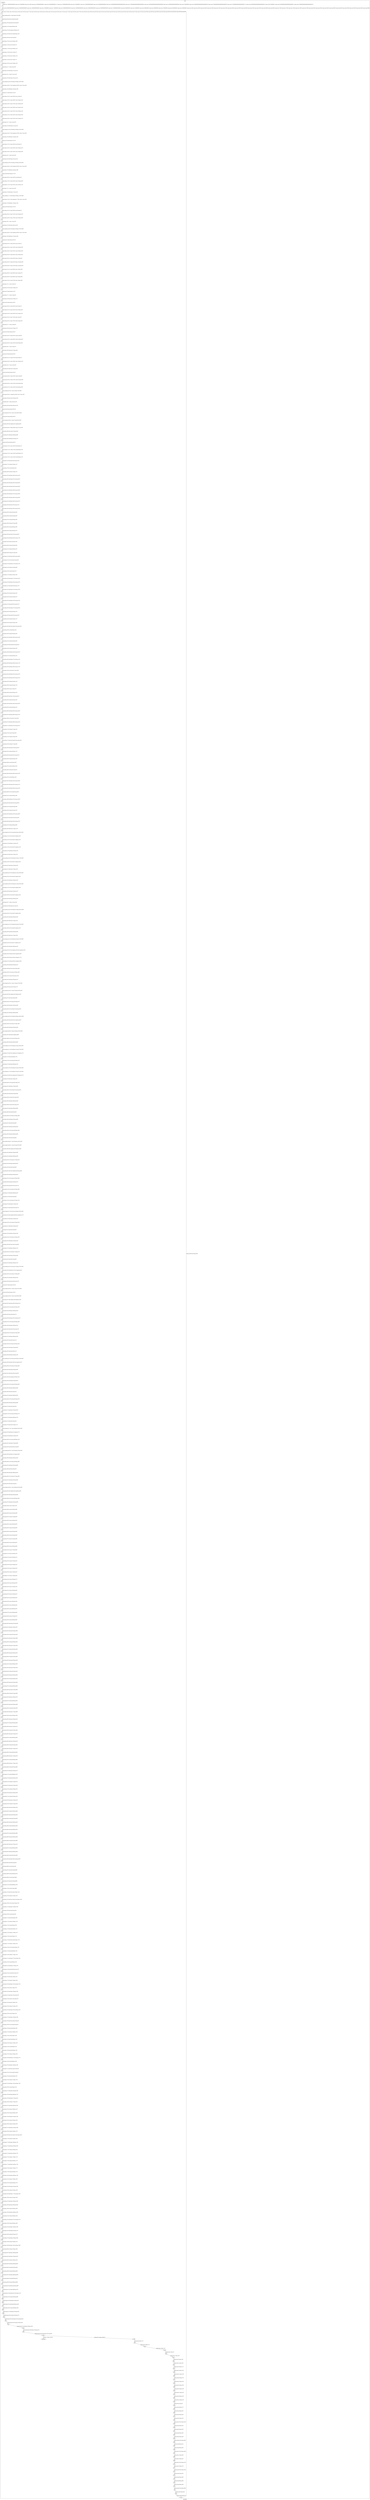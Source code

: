 digraph G {
label="Btor2XCFA";
subgraph cluster_0 {
label="main";
main_init[];
l1[];
l3[];
l4[];
l5[];
l6[];
l7[];
l8[];
l9[];
l10[];
l11[];
l12[];
l13[];
l14[];
l15[];
l16[];
l17[];
l18[];
l19[];
l20[];
l21[];
l22[];
l23[];
l24[];
l25[];
l26[];
l27[];
l28[];
l29[];
l30[];
l31[];
l32[];
l33[];
l34[];
l35[];
l36[];
l37[];
l38[];
l39[];
l40[];
l41[];
l42[];
l43[];
l44[];
l45[];
l46[];
l47[];
l48[];
l49[];
l50[];
l51[];
l52[];
l53[];
l54[];
l55[];
l56[];
l57[];
l58[];
l59[];
l60[];
l61[];
l62[];
l63[];
l64[];
l65[];
l66[];
l67[];
l68[];
l69[];
l70[];
l71[];
l72[];
l73[];
l74[];
l75[];
l76[];
l77[];
l78[];
l79[];
l80[];
l81[];
l82[];
l83[];
l84[];
l85[];
l86[];
l87[];
l88[];
l89[];
l90[];
l91[];
l92[];
l93[];
l94[];
l95[];
l96[];
l97[];
l98[];
l99[];
l100[];
l101[];
l102[];
l103[];
l104[];
l105[];
l106[];
l107[];
l108[];
l109[];
l110[];
l111[];
l112[];
l113[];
l114[];
l115[];
l116[];
l117[];
l118[];
l119[];
l120[];
l121[];
l122[];
l123[];
l124[];
l125[];
l126[];
l127[];
l128[];
l129[];
l130[];
l131[];
l132[];
l133[];
l134[];
l135[];
l136[];
l137[];
l138[];
l139[];
l140[];
l141[];
l142[];
l143[];
l144[];
l145[];
l146[];
l147[];
l148[];
l149[];
l150[];
l151[];
l152[];
l153[];
l154[];
l155[];
l156[];
l157[];
l158[];
l159[];
l160[];
l161[];
l162[];
l163[];
l164[];
l165[];
l166[];
l167[];
l168[];
l169[];
l170[];
l171[];
l172[];
l173[];
l174[];
l175[];
l176[];
l177[];
l178[];
l179[];
l180[];
l181[];
l182[];
l183[];
l184[];
l185[];
l186[];
l187[];
l188[];
l189[];
l190[];
l191[];
l192[];
l193[];
l194[];
l195[];
l196[];
l197[];
l198[];
l199[];
l200[];
l201[];
l202[];
l203[];
l204[];
l205[];
l206[];
l207[];
l208[];
l209[];
l210[];
l211[];
l212[];
l213[];
l214[];
l215[];
l216[];
l217[];
l218[];
l219[];
l220[];
l221[];
l222[];
l223[];
l224[];
l225[];
l226[];
l227[];
l228[];
l229[];
l230[];
l231[];
l232[];
l233[];
l234[];
l235[];
l236[];
l237[];
l238[];
l239[];
l240[];
l241[];
l242[];
l243[];
l244[];
l245[];
l246[];
l247[];
l248[];
l249[];
l250[];
l251[];
l252[];
l253[];
l254[];
l255[];
l256[];
l257[];
l258[];
l259[];
l260[];
l261[];
l262[];
l263[];
l264[];
l265[];
l266[];
l267[];
l268[];
l269[];
l270[];
l271[];
l272[];
l273[];
l274[];
l275[];
l276[];
l277[];
l278[];
l279[];
l280[];
l281[];
l282[];
l283[];
l284[];
l285[];
l286[];
l287[];
l288[];
l289[];
l290[];
l291[];
l292[];
l293[];
l294[];
l295[];
l296[];
l297[];
l298[];
l299[];
l300[];
l301[];
l302[];
l303[];
l304[];
l305[];
l306[];
l307[];
l308[];
l309[];
l310[];
l311[];
l312[];
l313[];
l314[];
l315[];
l316[];
l317[];
l318[];
l319[];
l320[];
l321[];
l322[];
l323[];
l324[];
l325[];
l326[];
l327[];
l328[];
l329[];
l330[];
l331[];
l332[];
l333[];
l334[];
l335[];
l336[];
l337[];
l338[];
l339[];
l340[];
l341[];
l342[];
l343[];
l344[];
l345[];
l346[];
l347[];
l348[];
l349[];
l350[];
l351[];
l352[];
l353[];
l354[];
l355[];
l356[];
l357[];
l358[];
l359[];
l360[];
l361[];
l362[];
l363[];
l364[];
l365[];
l366[];
l367[];
l368[];
l369[];
l370[];
l371[];
l372[];
l373[];
l374[];
l375[];
l376[];
l377[];
l378[];
l379[];
l380[];
l381[];
l382[];
l383[];
l384[];
l385[];
l386[];
l387[];
l388[];
l389[];
l390[];
l391[];
l392[];
l393[];
l394[];
l395[];
l396[];
l397[];
l398[];
l399[];
l400[];
l401[];
l402[];
l403[];
l404[];
l405[];
l406[];
l407[];
l408[];
l409[];
l410[];
l411[];
l412[];
l413[];
l414[];
l415[];
l416[];
l417[];
l418[];
l419[];
l420[];
l421[];
l422[];
l423[];
l424[];
l425[];
l426[];
l427[];
l428[];
l429[];
l430[];
l431[];
l432[];
l433[];
l434[];
l435[];
l436[];
l437[];
l438[];
l439[];
l440[];
l441[];
l442[];
l443[];
l444[];
l445[];
l446[];
l447[];
l448[];
l449[];
l450[];
l451[];
l452[];
l453[];
l454[];
l455[];
l456[];
l457[];
l458[];
l459[];
l460[];
l461[];
l462[];
l463[];
l464[];
l465[];
l466[];
l467[];
l468[];
l469[];
l470[];
l471[];
l472[];
l473[];
l474[];
l475[];
l476[];
l477[];
l478[];
l479[];
l480[];
l481[];
l482[];
l483[];
l484[];
l485[];
l486[];
l487[];
l488[];
l489[];
l490[];
l491[];
l492[];
l493[];
l494[];
l495[];
l496[];
l497[];
l498[];
l499[];
l500[];
l501[];
l502[];
l503[];
l504[];
l505[];
l506[];
l507[];
l508[];
l509[];
l510[];
l511[];
l512[];
l513[];
l514[];
l515[];
l516[];
l517[];
l518[];
l519[];
l520[];
l521[];
l522[];
l523[];
l524[];
l525[];
l526[];
l527[];
l528[];
l529[];
l530[];
l531[];
l532[];
l533[];
l534[];
l535[];
l536[];
l537[];
l538[];
l539[];
l540[];
l541[];
l542[];
l543[];
l544[];
l545[];
l546[];
l547[];
l548[];
l549[];
l550[];
l551[];
l552[];
l553[];
l554[];
l555[];
l556[];
l557[];
l558[];
l559[];
l560[];
l561[];
l562[];
l563[];
l564[];
l565[];
l566[];
l567[];
l568[];
l569[];
l570[];
l571[];
l572[];
l573[];
l574[];
l575[];
l576[];
l577[];
l578[];
l579[];
l580[];
l581[];
l582[];
l583[];
l584[];
l585[];
l586[];
l587[];
l588[];
l589[];
l590[];
l591[];
l592[];
l593[];
l594[];
l595[];
l596[];
l597[];
l598[];
l599[];
l600[];
l601[];
l602[];
l603[];
l604[];
l605[];
l606[];
l607[];
l608[];
l609[];
l610[];
l611[];
l612[];
l613[];
l614[];
l615[];
l616[];
l617[];
l618[];
l619[];
l620[];
l621[];
l622[];
l623[];
l624[];
l625[];
l626[];
l627[];
l628[];
l629[];
l630[];
l631[];
l632[];
l633[];
l634[];
l635[];
main_error[];
l636[];
l637[];
l638[];
l639[];
l640[];
l641[];
l642[];
l643[];
l644[];
l645[];
l646[];
l647[];
l648[];
l649[];
l650[];
l651[];
l652[];
l653[];
l654[];
l655[];
l656[];
l657[];
l658[];
l659[];
l660[];
l661[];
l662[];
l663[];
l664[];
l665[];
l666[];
l667[];
l668[];
l669[];
l670[];
l671[];
l672[];
l673[];
l674[];
l675[];
l676[];
l677[];
l678[];
l679[];
main_init -> l1 [label="[(assign const_7 #b0000000000000000),(assign const_14 #b00000000),(assign const_43 #b0),(assign const_105 #b0000000000000011),(assign const_109 #b0000000000011111),(assign const_113 #b0000000000100000),(assign const_118 #b00000001),(assign const_123 #b0000000000000000),(assign const_130 #b0000000000000000),(assign const_132 #b00000000000000000000000000010000),(assign const_137 #b00000000000000000000000000000001),(assign const_138 #b00000000000000000000000000000000),(assign const_212 #b000000000000000000000000),(assign const_231 #b00000000),(assign const_253 #b00000000000000000000000000000100),(assign const_257 #b00000000000000000000000000000010),(assign const_417 #b00000000000000000000000000011111),(assign const_425 #b00000000000000000000000000000101),(assign const_497 #b00000011),(assign const_516 #b00000000000000000000000000000011),(assign const_575 #b00000000000000000000000000000110)] "];
l3 -> l4 [label="[(havoc input_122),(havoc input_124),(havoc input_125),(havoc input_126),(havoc input_127),(havoc input_128),(havoc input_129),(havoc input_150),(havoc input_161),(havoc input_162),(havoc input_173),(havoc input_174),(havoc input_185),(havoc input_197),(havoc input_198),(havoc input_199),(havoc input_200),(havoc input_201),(havoc input_202),(havoc input_203),(havoc input_216),(havoc input_230),(havoc input_232),(havoc input_237),(havoc input_247),(havoc input_282),(havoc input_285),(havoc input_288),(havoc input_302),(havoc input_309),(havoc input_328),(havoc input_343),(havoc input_361)] "];
l4 -> l5 [label="[(assign comparison_98 (ite (= state_29 state_15) #b1 #b0))] "];
l5 -> l6 [label="[(assign binary_99 (bvand (bvnot state_80) state_94))] "];
l6 -> l7 [label="[(assign binary_100 (bvand state_84 (bvnot state_90)))] "];
l7 -> l8 [label="[(assign binary_101 (bvor binary_99 binary_100))] "];
l8 -> l9 [label="[(assign binary_102 (bvand comparison_98 binary_101))] "];
l9 -> l10 [label="[(assign binary_103 (bvand (bvnot state_96) binary_102))] "];
l10 -> l11 [label="[(assign binary_106 (bvxor const_105 state_8))] "];
l11 -> l12 [label="[(assign binary_107 (bvxor const_105 binary_106))] "];
l12 -> l13 [label="[(assign binary_110 (bvxor const_109 state_10))] "];
l13 -> l14 [label="[(assign binary_111 (bvxor const_109 binary_110))] "];
l14 -> l15 [label="[(assign binary_114 (bvxor const_113 state_12))] "];
l15 -> l16 [label="[(assign binary_115 (bvxor const_113 binary_114))] "];
l16 -> l17 [label="[(assign binary_119 (bvxor const_118 state_17))] "];
l17 -> l18 [label="[(assign binary_120 (bvxor const_118 binary_119))] "];
l18 -> l19 [label="[(assign binary_131 (++ state_19 const_130))] "];
l19 -> l20 [label="[(assign binary_133 (bvashr binary_131 const_132))] "];
l20 -> l21 [label="[(assign binary_134 (++ binary_114 const_130))] "];
l21 -> l22 [label="[(assign binary_135 (bvashr binary_134 const_132))] "];
l22 -> l23 [label="[(assign comparison_136 (ite (bvule binary_135 binary_133) #b1 #b0))] "];
l23 -> l24 [label="[(assign ternary_139 (ite (= (bvnot comparison_136) #b1) const_137 const_138))] "];
l24 -> l25 [label="[(assign binary_140 (bvadd binary_133 ternary_139))] "];
l25 -> l26 [label="[(assign slice_141 (extract binary_140 0 16))] "];
l26 -> l27 [label="[(assign ternary_142 (ite (= input_129 #b1) slice_141 state_19))] "];
l27 -> l28 [label="[(assign ternary_143 (ite (= input_128 #b1) const_123 ternary_142))] "];
l28 -> l29 [label="[(assign ternary_144 (ite (= input_127 #b1) const_123 ternary_143))] "];
l29 -> l30 [label="[(assign ternary_145 (ite (= input_126 #b1) const_123 ternary_144))] "];
l30 -> l31 [label="[(assign ternary_146 (ite (= input_125 #b1) const_123 ternary_145))] "];
l31 -> l32 [label="[(assign ternary_147 (ite (= input_124 #b1) const_123 ternary_146))] "];
l32 -> l33 [label="[(assign ternary_148 (ite (= input_122 #b1) const_123 ternary_147))] "];
l33 -> l34 [label="[(assign binary_151 (++ state_21 const_130))] "];
l34 -> l35 [label="[(assign binary_152 (bvashr binary_151 const_132))] "];
l35 -> l36 [label="[(assign comparison_153 (ite (bvule binary_135 binary_152) #b1 #b0))] "];
l36 -> l37 [label="[(assign ternary_154 (ite (= (bvnot comparison_153) #b1) const_137 const_138))] "];
l37 -> l38 [label="[(assign binary_155 (bvadd binary_152 ternary_154))] "];
l38 -> l39 [label="[(assign slice_156 (extract binary_155 0 16))] "];
l39 -> l40 [label="[(assign ternary_157 (ite (= input_129 #b1) slice_156 state_21))] "];
l40 -> l41 [label="[(assign ternary_158 (ite (= input_150 #b1) const_123 ternary_157))] "];
l41 -> l42 [label="[(assign ternary_159 (ite (= input_125 #b1) const_123 ternary_158))] "];
l42 -> l43 [label="[(assign binary_163 (++ state_23 const_130))] "];
l43 -> l44 [label="[(assign binary_164 (bvashr binary_163 const_132))] "];
l44 -> l45 [label="[(assign comparison_165 (ite (bvule binary_135 binary_164) #b1 #b0))] "];
l45 -> l46 [label="[(assign ternary_166 (ite (= (bvnot comparison_165) #b1) const_137 const_138))] "];
l46 -> l47 [label="[(assign binary_167 (bvadd binary_164 ternary_166))] "];
l47 -> l48 [label="[(assign slice_168 (extract binary_167 0 16))] "];
l48 -> l49 [label="[(assign ternary_169 (ite (= input_129 #b1) slice_168 state_23))] "];
l49 -> l50 [label="[(assign ternary_170 (ite (= input_162 #b1) const_123 ternary_169))] "];
l50 -> l51 [label="[(assign ternary_171 (ite (= input_161 #b1) const_123 ternary_170))] "];
l51 -> l52 [label="[(assign binary_175 (++ state_25 const_130))] "];
l52 -> l53 [label="[(assign binary_176 (bvashr binary_175 const_132))] "];
l53 -> l54 [label="[(assign comparison_177 (ite (bvule binary_135 binary_176) #b1 #b0))] "];
l54 -> l55 [label="[(assign ternary_178 (ite (= (bvnot comparison_177) #b1) const_137 const_138))] "];
l55 -> l56 [label="[(assign binary_179 (bvadd binary_176 ternary_178))] "];
l56 -> l57 [label="[(assign slice_180 (extract binary_179 0 16))] "];
l57 -> l58 [label="[(assign ternary_181 (ite (= input_129 #b1) slice_180 state_25))] "];
l58 -> l59 [label="[(assign ternary_182 (ite (= input_174 #b1) const_123 ternary_181))] "];
l59 -> l60 [label="[(assign ternary_183 (ite (= input_173 #b1) const_123 ternary_182))] "];
l60 -> l61 [label="[(assign binary_186 (++ state_27 const_130))] "];
l61 -> l62 [label="[(assign binary_187 (bvashr binary_186 const_132))] "];
l62 -> l63 [label="[(assign comparison_188 (ite (bvule binary_135 binary_187) #b1 #b0))] "];
l63 -> l64 [label="[(assign ternary_189 (ite (= (bvnot comparison_188) #b1) const_137 const_138))] "];
l64 -> l65 [label="[(assign binary_190 (bvadd binary_187 ternary_189))] "];
l65 -> l66 [label="[(assign slice_191 (extract binary_190 0 16))] "];
l66 -> l67 [label="[(assign ternary_192 (ite (= input_129 #b1) slice_191 state_27))] "];
l67 -> l68 [label="[(assign ternary_193 (ite (= input_174 #b1) const_123 ternary_192))] "];
l68 -> l69 [label="[(assign ternary_194 (ite (= input_161 #b1) const_123 ternary_193))] "];
l69 -> l70 [label="[(assign ternary_195 (ite (= input_185 #b1) const_123 ternary_194))] "];
l70 -> l71 [label="[(assign ternary_204 (ite (= input_203 #b1) binary_119 state_29))] "];
l71 -> l72 [label="[(assign ternary_205 (ite (= input_202 #b1) binary_119 ternary_204))] "];
l72 -> l73 [label="[(assign ternary_206 (ite (= input_201 #b1) binary_119 ternary_205))] "];
l73 -> l74 [label="[(assign ternary_207 (ite (= input_200 #b1) state_15 ternary_206))] "];
l74 -> l75 [label="[(assign ternary_208 (ite (= input_199 #b1) state_15 ternary_207))] "];
l75 -> l76 [label="[(assign ternary_209 (ite (= input_198 #b1) state_15 ternary_208))] "];
l76 -> l77 [label="[(assign ternary_210 (ite (= input_197 #b1) state_15 ternary_209))] "];
l77 -> l78 [label="[(assign binary_213 (++ const_212 state_31))] "];
l78 -> l79 [label="[(assign binary_214 (bvsub const_137 binary_213))] "];
l79 -> l80 [label="[(assign slice_215 (extract binary_214 0 8))] "];
l80 -> l81 [label="[(assign binary_217 (++ const_212 state_33))] "];
l81 -> l82 [label="[(assign binary_218 (bvand const_137 binary_217))] "];
l82 -> l83 [label="[(assign slice_219 (extract binary_218 0 8))] "];
l83 -> l84 [label="[(assign ternary_220 (ite (= input_216 #b1) slice_219 state_31))] "];
l84 -> l85 [label="[(assign ternary_221 (ite (= input_161 #b1) slice_215 ternary_220))] "];
l85 -> l86 [label="[(assign ternary_222 (ite (= input_185 #b1) slice_215 ternary_221))] "];
l86 -> l87 [label="[(assign ternary_224 (ite (= input_174 #b1) state_41 state_33))] "];
l87 -> l88 [label="[(assign ternary_225 (ite (= input_173 #b1) state_41 ternary_224))] "];
l88 -> l89 [label="[(assign binary_227 (++ const_212 state_35))] "];
l89 -> l90 [label="[(assign binary_228 (bvsub const_137 binary_227))] "];
l90 -> l91 [label="[(assign slice_229 (extract binary_228 0 8))] "];
l91 -> l92 [label="[(assign ternary_233 (ite (= input_232 #b1) const_231 state_35))] "];
l92 -> l93 [label="[(assign ternary_234 (ite (= input_230 #b1) const_231 ternary_233))] "];
l93 -> l94 [label="[(assign ternary_235 (ite (= input_122 #b1) slice_229 ternary_234))] "];
l94 -> l95 [label="[(assign binary_238 (++ const_212 state_37))] "];
l95 -> l96 [label="[(assign binary_239 (bvadd const_137 binary_238))] "];
l96 -> l97 [label="[(assign slice_240 (extract binary_239 0 8))] "];
l97 -> l98 [label="[(assign ternary_241 (ite (= input_237 #b1) slice_240 state_37))] "];
l98 -> l99 [label="[(assign ternary_242 (ite (= input_128 #b1) const_118 ternary_241))] "];
l99 -> l100 [label="[(assign binary_244 (++ const_212 state_39))] "];
l100 -> l101 [label="[(assign binary_245 (bvadd const_137 binary_244))] "];
l101 -> l102 [label="[(assign slice_246 (extract binary_245 0 8))] "];
l102 -> l103 [label="[(assign ternary_248 (ite (= input_150 #b1) const_231 state_39))] "];
l103 -> l104 [label="[(assign ternary_249 (ite (= input_247 #b1) const_231 ternary_248))] "];
l104 -> l105 [label="[(assign ternary_250 (ite (= input_125 #b1) slice_246 ternary_249))] "];
l105 -> l106 [label="[(assign ternary_251 (ite (= input_124 #b1) slice_246 ternary_250))] "];
l106 -> l107 [label="[(assign comparison_254 (ite (= const_118 state_37) #b1 #b0))] "];
l107 -> l108 [label="[(assign ternary_255 (ite (= comparison_254 #b1) const_137 const_138))] "];
l108 -> l109 [label="[(assign binary_256 (bvmul const_253 ternary_255))] "];
l109 -> l110 [label="[(assign binary_258 (++ binary_106 const_130))] "];
l110 -> l111 [label="[(assign binary_259 (bvashr binary_258 const_132))] "];
l111 -> l112 [label="[(assign slice_260 (extract binary_259 8 32))] "];
l112 -> l113 [label="[(assign comparison_261 (ite (= const_212 slice_260) #b1 #b0))] "];
l113 -> l114 [label="[(assign slice_262 (extract binary_259 0 8))] "];
l114 -> l115 [label="[(assign comparison_263 (ite (= state_37 slice_262) #b1 #b0))] "];
l115 -> l116 [label="[(assign binary_264 (bvand comparison_261 comparison_263))] "];
l116 -> l117 [label="[(assign ternary_265 (ite (= binary_264 #b1) const_137 const_138))] "];
l117 -> l118 [label="[(assign binary_266 (bvmul const_257 ternary_265))] "];
l118 -> l119 [label="[(assign binary_267 (bvadd binary_256 binary_266))] "];
l119 -> l120 [label="[(assign binary_268 (bvadd binary_267 binary_227))] "];
l120 -> l121 [label="[(assign slice_269 (extract binary_268 0 8))] "];
l121 -> l122 [label="[(assign ternary_270 (ite (= input_150 #b1) slice_269 state_41))] "];
l122 -> l123 [label="[(assign ternary_271 (ite (= input_247 #b1) slice_269 ternary_270))] "];
l123 -> l124 [label="[(assign ternary_272 (ite (= input_125 #b1) slice_269 ternary_271))] "];
l124 -> l125 [label="[(assign ternary_273 (ite (= input_124 #b1) slice_269 ternary_272))] "];
l125 -> l126 [label="[(assign binary_276 (bvand state_46 (bvnot input_216)))] "];
l126 -> l127 [label="[(assign binary_277 (bvor binary_276 input_174))] "];
l127 -> l128 [label="[(assign binary_279 (bvor state_48 input_216))] "];
l128 -> l129 [label="[(assign binary_280 (bvor binary_279 input_173))] "];
l129 -> l130 [label="[(assign binary_281 (bvand binary_280 (bvnot input_162)))] "];
l130 -> l131 [label="[(assign binary_283 (bvand binary_281 (bvnot input_282)))] "];
l131 -> l132 [label="[(assign binary_284 (bvand binary_283 (bvnot input_200)))] "];
l132 -> l133 [label="[(assign binary_286 (bvand binary_284 (bvnot input_285)))] "];
l133 -> l134 [label="[(assign binary_287 (bvand binary_286 (bvnot input_199)))] "];
l134 -> l135 [label="[(assign binary_289 (bvand binary_287 (bvnot input_288)))] "];
l135 -> l136 [label="[(assign binary_290 (bvand binary_289 (bvnot input_198)))] "];
l136 -> l137 [label="[(assign binary_291 (bvand binary_290 (bvnot input_197)))] "];
l137 -> l138 [label="[(assign binary_293 (bvand state_50 (bvnot input_161)))] "];
l138 -> l139 [label="[(assign binary_294 (bvand binary_293 (bvnot input_185)))] "];
l139 -> l140 [label="[(assign binary_295 (bvor binary_294 input_200))] "];
l140 -> l141 [label="[(assign binary_296 (bvor binary_295 input_285))] "];
l141 -> l142 [label="[(assign binary_297 (bvor binary_296 input_199))] "];
l142 -> l143 [label="[(assign binary_298 (bvor binary_297 input_288))] "];
l143 -> l144 [label="[(assign binary_299 (bvor binary_298 input_198))] "];
l144 -> l145 [label="[(assign binary_300 (bvor binary_299 input_197))] "];
l145 -> l146 [label="[(assign binary_303 (bvand state_52 (bvnot input_302)))] "];
l146 -> l147 [label="[(assign binary_304 (bvand binary_303 (bvnot input_173)))] "];
l147 -> l148 [label="[(assign binary_305 (bvor binary_304 input_162))] "];
l148 -> l149 [label="[(assign binary_306 (bvor binary_305 input_282))] "];
l149 -> l150 [label="[(assign binary_307 (bvor binary_306 input_161))] "];
l150 -> l151 [label="[(assign binary_308 (bvor binary_307 input_185))] "];
l151 -> l152 [label="[(assign binary_310 (bvand binary_308 (bvnot input_309)))] "];
l152 -> l153 [label="[(assign binary_312 (bvor (bvnot state_54) input_302))] "];
l153 -> l154 [label="[(assign binary_313 (bvand binary_312 (bvnot input_174)))] "];
l154 -> l155 [label="[(assign binary_314 (bvor binary_313 input_309))] "];
l155 -> l156 [label="[(assign binary_316 (bvor state_56 input_237))] "];
l156 -> l157 [label="[(assign binary_317 (bvor binary_316 input_128))] "];
l157 -> l158 [label="[(assign binary_318 (bvand binary_317 (bvnot input_150)))] "];
l158 -> l159 [label="[(assign binary_319 (bvand binary_318 (bvnot input_247)))] "];
l159 -> l160 [label="[(assign binary_321 (bvand state_58 (bvnot input_127)))] "];
l160 -> l161 [label="[(assign binary_322 (bvand binary_321 (bvnot input_126)))] "];
l161 -> l162 [label="[(assign binary_323 (bvor binary_322 input_150))] "];
l162 -> l163 [label="[(assign binary_324 (bvor binary_323 input_247))] "];
l163 -> l164 [label="[(assign binary_325 (bvand binary_324 (bvnot input_122)))] "];
l164 -> l165 [label="[(assign binary_327 (bvand state_60 (bvnot input_237)))] "];
l165 -> l166 [label="[(assign binary_329 (bvand binary_327 (bvnot input_328)))] "];
l166 -> l167 [label="[(assign binary_330 (bvor binary_329 input_122))] "];
l167 -> l168 [label="[(assign binary_332 (bvand state_62 (bvnot input_230)))] "];
l168 -> l169 [label="[(assign binary_333 (bvor binary_332 input_127))] "];
l169 -> l170 [label="[(assign binary_334 (bvor binary_333 input_126))] "];
l170 -> l171 [label="[(assign binary_336 (bvand (bvnot state_64) (bvnot input_232)))] "];
l171 -> l172 [label="[(assign binary_338 (bvor state_66 input_232))] "];
l172 -> l173 [label="[(assign binary_339 (bvor binary_338 input_230))] "];
l173 -> l174 [label="[(assign binary_340 (bvand binary_339 (bvnot input_128)))] "];
l174 -> l175 [label="[(assign binary_341 (bvor binary_340 input_328))] "];
l175 -> l176 [label="[(assign binary_344 (bvand state_68 (bvnot input_343)))] "];
l176 -> l177 [label="[(assign binary_345 (bvor binary_344 input_150))] "];
l177 -> l178 [label="[(assign binary_346 (bvand binary_345 (bvnot input_247)))] "];
l178 -> l179 [label="[(assign binary_347 (bvor binary_346 input_125))] "];
l179 -> l180 [label="[(assign binary_348 (bvand binary_347 (bvnot input_124)))] "];
l180 -> l181 [label="[(assign binary_349 (bvand binary_348 (bvnot input_174)))] "];
l181 -> l182 [label="[(assign binary_350 (bvand binary_349 (bvnot input_173)))] "];
l182 -> l183 [label="[(assign binary_352 (bvor (bvnot state_70) input_343))] "];
l183 -> l184 [label="[(assign binary_353 (bvand binary_352 (bvnot input_150)))] "];
l184 -> l185 [label="[(assign binary_354 (bvand binary_353 (bvnot input_125)))] "];
l185 -> l186 [label="[(assign binary_355 (bvor binary_354 input_174))] "];
l186 -> l187 [label="[(assign binary_356 (bvor binary_355 input_173))] "];
l187 -> l188 [label="[(assign binary_358 (bvor state_72 input_247))] "];
l188 -> l189 [label="[(assign binary_359 (bvor binary_358 input_124))] "];
l189 -> l190 [label="[(assign binary_362 (bvand state_74 (bvnot input_361)))] "];
l190 -> l191 [label="[(assign binary_363 (bvor binary_362 input_162))] "];
l191 -> l192 [label="[(assign binary_364 (bvand binary_363 (bvnot input_282)))] "];
l192 -> l193 [label="[(assign binary_365 (bvor binary_364 input_161))] "];
l193 -> l194 [label="[(assign binary_366 (bvand binary_365 (bvnot input_185)))] "];
l194 -> l195 [label="[(assign binary_367 (bvand binary_366 (bvnot input_122)))] "];
l195 -> l196 [label="[(assign binary_369 (bvor (bvnot state_76) input_361))] "];
l196 -> l197 [label="[(assign binary_370 (bvand binary_369 (bvnot input_162)))] "];
l197 -> l198 [label="[(assign binary_371 (bvand binary_370 (bvnot input_161)))] "];
l198 -> l199 [label="[(assign binary_372 (bvor binary_371 input_122))] "];
l199 -> l200 [label="[(assign binary_374 (bvor state_78 input_282))] "];
l200 -> l201 [label="[(assign binary_375 (bvor binary_374 input_185))] "];
l201 -> l202 [label="[(assign binary_377 (bvand (bvnot state_80) (bvnot input_203)))] "];
l202 -> l203 [label="[(assign binary_378 (bvor binary_377 input_328))] "];
l203 -> l204 [label="[(assign binary_380 (bvand state_82 (bvnot input_202)))] "];
l204 -> l205 [label="[(assign binary_381 (bvor binary_380 input_127))] "];
l205 -> l206 [label="[(assign binary_383 (bvand state_84 (bvnot input_201)))] "];
l206 -> l207 [label="[(assign binary_384 (bvor binary_383 input_126))] "];
l207 -> l208 [label="[(assign binary_386 (bvor state_86 input_203))] "];
l208 -> l209 [label="[(assign binary_387 (bvor binary_386 input_202))] "];
l209 -> l210 [label="[(assign binary_388 (bvor binary_387 input_201))] "];
l210 -> l211 [label="[(assign binary_389 (bvand binary_388 (bvnot input_128)))] "];
l211 -> l212 [label="[(assign binary_391 (bvor state_88 input_128))] "];
l212 -> l213 [label="[(assign binary_392 (bvand binary_391 (bvnot input_328)))] "];
l213 -> l214 [label="[(assign binary_393 (bvand binary_392 (bvnot input_127)))] "];
l214 -> l215 [label="[(assign binary_394 (bvand binary_393 (bvnot input_126)))] "];
l215 -> l216 [label="[(assign binary_396 (bvor (bvnot state_90) input_285))] "];
l216 -> l217 [label="[(assign binary_397 (bvor binary_396 input_199))] "];
l217 -> l218 [label="[(assign binary_398 (bvand binary_397 (bvnot input_198)))] "];
l218 -> l219 [label="[(assign binary_400 (bvand state_92 (bvnot input_285)))] "];
l219 -> l220 [label="[(assign binary_401 (bvor binary_400 input_198))] "];
l220 -> l221 [label="[(assign binary_402 (bvor binary_401 input_197))] "];
l221 -> l222 [label="[(assign binary_403 (bvand binary_402 (bvnot input_309)))] "];
l222 -> l223 [label="[(assign binary_405 (bvand state_94 (bvnot input_199)))] "];
l223 -> l224 [label="[(assign binary_406 (bvand binary_405 (bvnot input_197)))] "];
l224 -> l225 [label="[(assign binary_407 (bvor binary_406 input_309))] "];
l225 -> l226 [label="[(assign binary_409 (bvadd const_137 binary_176))] "];
l226 -> l227 [label="[(assign comparison_410 (ite (bvule binary_409 const_138) #b1 #b0))] "];
l227 -> l228 [label="[(assign binary_411 (bvor (bvnot state_46) comparison_410))] "];
l228 -> l229 [label="[(assign binary_412 (bvor (bvnot state_48) comparison_410))] "];
l229 -> l230 [label="[(assign binary_413 (bvand binary_411 binary_412))] "];
l230 -> l231 [label="[(assign binary_414 (bvor (bvnot state_50) comparison_410))] "];
l231 -> l232 [label="[(assign binary_415 (bvand binary_413 binary_414))] "];
l232 -> l233 [label="[(assign binary_416 (bvadd const_137 binary_187))] "];
l233 -> l234 [label="[(assign comparison_418 (ite (bvule binary_416 const_417) #b1 #b0))] "];
l234 -> l235 [label="[(assign binary_419 (bvor (bvnot state_52) comparison_418))] "];
l235 -> l236 [label="[(assign binary_420 (bvand binary_415 binary_419))] "];
l236 -> l237 [label="[(assign binary_421 (bvadd const_137 binary_133))] "];
l237 -> l238 [label="[(assign comparison_422 (ite (bvule binary_421 const_138) #b1 #b0))] "];
l238 -> l239 [label="[(assign binary_423 (bvor (bvnot state_56) comparison_422))] "];
l239 -> l240 [label="[(assign binary_424 (bvand binary_420 binary_423))] "];
l240 -> l241 [label="[(assign comparison_426 (ite (bvule binary_421 const_425) #b1 #b0))] "];
l241 -> l242 [label="[(assign binary_427 (bvor (bvnot state_58) comparison_426))] "];
l242 -> l243 [label="[(assign binary_428 (bvand binary_424 binary_427))] "];
l243 -> l244 [label="[(assign binary_429 (bvor (bvnot state_60) comparison_422))] "];
l244 -> l245 [label="[(assign binary_430 (bvand binary_428 binary_429))] "];
l245 -> l246 [label="[(assign binary_431 (++ binary_110 const_130))] "];
l246 -> l247 [label="[(assign binary_432 (bvashr binary_431 const_132))] "];
l247 -> l248 [label="[(assign comparison_433 (ite (bvule binary_421 binary_432) #b1 #b0))] "];
l248 -> l249 [label="[(assign binary_434 (bvor (bvnot state_62) comparison_433))] "];
l249 -> l250 [label="[(assign binary_435 (bvand binary_430 binary_434))] "];
l250 -> l251 [label="[(assign binary_436 (bvadd const_137 binary_152))] "];
l251 -> l252 [label="[(assign comparison_437 (ite (bvule binary_436 const_257) #b1 #b0))] "];
l252 -> l253 [label="[(assign binary_438 (bvor (bvnot state_68) comparison_437))] "];
l253 -> l254 [label="[(assign binary_439 (bvand binary_435 binary_438))] "];
l254 -> l255 [label="[(assign binary_440 (bvadd const_137 binary_164))] "];
l255 -> l256 [label="[(assign comparison_441 (ite (bvule binary_440 const_257) #b1 #b0))] "];
l256 -> l257 [label="[(assign binary_442 (bvor (bvnot state_74) comparison_441))] "];
l257 -> l258 [label="[(assign binary_443 (bvand binary_439 binary_442))] "];
l258 -> l259 [label="[(assign binary_444 (bvor (bvnot comparison_136) (bvnot comparison_153)))] "];
l259 -> l260 [label="[(assign binary_445 (bvor binary_444 (bvnot comparison_165)))] "];
l260 -> l261 [label="[(assign binary_446 (bvor binary_445 (bvnot comparison_177)))] "];
l261 -> l262 [label="[(assign binary_447 (bvor binary_446 (bvnot comparison_188)))] "];
l262 -> l263 [label="[(assign binary_448 (bvand binary_443 binary_447))] "];
l263 -> l264 [label="[(assign binary_449 (bvand (bvnot state_44) binary_448))] "];
l264 -> l265 [label="[(assign binary_450 (bvor (bvnot input_129) binary_449))] "];
l265 -> l266 [label="[(assign binary_451 (bvor state_46 (bvnot input_216)))] "];
l266 -> l267 [label="[(assign binary_452 (bvand binary_450 binary_451))] "];
l267 -> l268 [label="[(assign comparison_453 (ite (= const_417 binary_187) #b1 #b0))] "];
l268 -> l269 [label="[(assign binary_454 (bvand const_257 binary_217))] "];
l269 -> l270 [label="[(assign comparison_455 (ite (= const_257 binary_454) #b1 #b0))] "];
l270 -> l271 [label="[(assign binary_456 (bvand comparison_453 comparison_455))] "];
l271 -> l272 [label="[(assign binary_457 (bvand state_52 binary_456))] "];
l272 -> l273 [label="[(assign binary_458 (bvor (bvnot input_302) binary_457))] "];
l273 -> l274 [label="[(assign binary_459 (bvand binary_452 binary_458))] "];
l274 -> l275 [label="[(assign binary_460 (bvor (bvnot state_64) (bvnot input_232)))] "];
l275 -> l276 [label="[(assign binary_461 (bvand binary_459 binary_460))] "];
l276 -> l277 [label="[(assign comparison_462 (ite (bvule binary_259 binary_238) #b1 #b0))] "];
l277 -> l278 [label="[(assign binary_463 (bvand state_60 (bvnot comparison_462)))] "];
l278 -> l279 [label="[(assign binary_464 (bvor (bvnot input_237) binary_463))] "];
l279 -> l280 [label="[(assign binary_465 (bvand binary_461 binary_464))] "];
l280 -> l281 [label="[(assign comparison_466 (ite (= binary_133 binary_432) #b1 #b0))] "];
l281 -> l282 [label="[(assign binary_467 (bvand state_62 comparison_466))] "];
l282 -> l283 [label="[(assign binary_468 (bvor (bvnot input_230) binary_467))] "];
l283 -> l284 [label="[(assign binary_469 (bvand binary_465 binary_468))] "];
l284 -> l285 [label="[(assign comparison_470 (ite (bvule binary_152 const_138) #b1 #b0))] "];
l285 -> l286 [label="[(assign comparison_471 (ite (bvule binary_152 const_257) #b1 #b0))] "];
l286 -> l287 [label="[(assign binary_472 (bvand (bvnot comparison_470) comparison_471))] "];
l287 -> l288 [label="[(assign binary_473 (bvand state_68 binary_472))] "];
l288 -> l289 [label="[(assign binary_474 (bvor (bvnot input_343) binary_473))] "];
l289 -> l290 [label="[(assign binary_475 (bvand binary_469 binary_474))] "];
l290 -> l291 [label="[(assign comparison_476 (ite (bvule binary_164 const_138) #b1 #b0))] "];
l291 -> l292 [label="[(assign comparison_477 (ite (bvule binary_164 const_257) #b1 #b0))] "];
l292 -> l293 [label="[(assign binary_478 (bvand (bvnot comparison_476) comparison_477))] "];
l293 -> l294 [label="[(assign binary_479 (bvand state_74 binary_478))] "];
l294 -> l295 [label="[(assign binary_480 (bvor (bvnot input_361) binary_479))] "];
l295 -> l296 [label="[(assign binary_481 (bvand binary_475 binary_480))] "];
l296 -> l297 [label="[(assign binary_482 (bvor (bvnot state_80) (bvnot input_203)))] "];
l297 -> l298 [label="[(assign binary_483 (bvand binary_481 binary_482))] "];
l298 -> l299 [label="[(assign binary_484 (bvor state_82 (bvnot input_202)))] "];
l299 -> l300 [label="[(assign binary_485 (bvand binary_483 binary_484))] "];
l300 -> l301 [label="[(assign binary_486 (bvor state_84 (bvnot input_201)))] "];
l301 -> l302 [label="[(assign binary_487 (bvand binary_485 binary_486))] "];
l302 -> l303 [label="[(assign binary_488 (bvand state_66 state_86))] "];
l303 -> l304 [label="[(assign binary_489 (bvor (bvnot input_128) binary_488))] "];
l304 -> l305 [label="[(assign binary_490 (bvand binary_487 binary_489))] "];
l305 -> l306 [label="[(assign binary_491 (bvand state_60 state_88))] "];
l306 -> l307 [label="[(assign binary_492 (bvand binary_491 binary_264))] "];
l307 -> l308 [label="[(assign binary_493 (bvor (bvnot input_328) binary_492))] "];
l308 -> l309 [label="[(assign binary_494 (bvand binary_490 binary_493))] "];
l309 -> l310 [label="[(assign binary_495 (bvand state_58 state_88))] "];
l310 -> l311 [label="[(assign comparison_496 (ite (= const_425 binary_133) #b1 #b0))] "];
l311 -> l312 [label="[(assign comparison_498 (ite (= const_497 state_39) #b1 #b0))] "];
l312 -> l313 [label="[(assign binary_499 (bvand comparison_496 comparison_498))] "];
l313 -> l314 [label="[(assign binary_500 (bvand binary_264 binary_499))] "];
l314 -> l315 [label="[(assign binary_501 (bvand binary_495 binary_500))] "];
l315 -> l316 [label="[(assign binary_502 (bvor (bvnot input_127) binary_501))] "];
l316 -> l317 [label="[(assign binary_503 (bvand binary_494 binary_502))] "];
l317 -> l318 [label="[(assign binary_504 (bvand state_58 state_88))] "];
l318 -> l319 [label="[(assign binary_505 (bvand (bvnot comparison_462) binary_499))] "];
l319 -> l320 [label="[(assign binary_506 (bvand binary_504 binary_505))] "];
l320 -> l321 [label="[(assign binary_507 (bvor (bvnot input_126) binary_506))] "];
l321 -> l322 [label="[(assign binary_508 (bvand binary_503 binary_507))] "];
l322 -> l323 [label="[(assign binary_509 (bvand state_56 (bvnot state_70)))] "];
l323 -> l324 [label="[(assign binary_510 (bvor (bvnot input_150) binary_509))] "];
l324 -> l325 [label="[(assign binary_511 (bvand binary_508 binary_510))] "];
l325 -> l326 [label="[(assign binary_512 (bvand state_56 state_68))] "];
l326 -> l327 [label="[(assign binary_513 (bvor (bvnot input_247) binary_512))] "];
l327 -> l328 [label="[(assign binary_514 (bvand binary_511 binary_513))] "];
l328 -> l329 [label="[(assign binary_515 (bvand state_58 (bvnot state_70)))] "];
l329 -> l330 [label="[(assign comparison_517 (ite (bvule const_516 binary_244) #b1 #b0))] "];
l330 -> l331 [label="[(assign binary_518 (bvand comparison_496 (bvnot comparison_517)))] "];
l331 -> l332 [label="[(assign binary_519 (bvand binary_515 binary_518))] "];
l332 -> l333 [label="[(assign binary_520 (bvor (bvnot input_125) binary_519))] "];
l333 -> l334 [label="[(assign binary_521 (bvand binary_514 binary_520))] "];
l334 -> l335 [label="[(assign binary_522 (bvand state_58 state_68))] "];
l335 -> l336 [label="[(assign binary_523 (bvand binary_522 binary_518))] "];
l336 -> l337 [label="[(assign binary_524 (bvor (bvnot input_124) binary_523))] "];
l337 -> l338 [label="[(assign binary_525 (bvand binary_521 binary_524))] "];
l338 -> l339 [label="[(assign binary_526 (bvand (bvnot state_54) state_68))] "];
l339 -> l340 [label="[(assign binary_527 (bvand binary_526 binary_472))] "];
l340 -> l341 [label="[(assign binary_528 (bvor (bvnot input_174) binary_527))] "];
l341 -> l342 [label="[(assign binary_529 (bvand binary_525 binary_528))] "];
l342 -> l343 [label="[(assign binary_530 (bvand state_52 state_68))] "];
l343 -> l344 [label="[(assign binary_531 (bvand binary_530 binary_472))] "];
l344 -> l345 [label="[(assign comparison_532 (ite (bvule const_417 binary_187) #b1 #b0))] "];
l345 -> l346 [label="[(assign binary_533 (bvand binary_531 (bvnot comparison_532)))] "];
l346 -> l347 [label="[(assign binary_534 (bvor (bvnot input_173) binary_533))] "];
l347 -> l348 [label="[(assign binary_535 (bvand binary_529 binary_534))] "];
l348 -> l349 [label="[(assign binary_536 (bvand state_48 (bvnot state_76)))] "];
l349 -> l350 [label="[(assign slice_537 (extract binary_218 8 32))] "];
l350 -> l351 [label="[(assign comparison_538 (ite (= const_212 slice_537) #b1 #b0))] "];
l351 -> l352 [label="[(assign slice_539 (extract binary_218 0 8))] "];
l352 -> l353 [label="[(assign comparison_540 (ite (= state_31 slice_539) #b1 #b0))] "];
l353 -> l354 [label="[(assign binary_541 (bvand comparison_538 comparison_540))] "];
l354 -> l355 [label="[(assign binary_542 (bvand binary_536 (bvnot binary_541)))] "];
l355 -> l356 [label="[(assign binary_543 (bvor (bvnot input_162) binary_542))] "];
l356 -> l357 [label="[(assign binary_544 (bvand binary_535 binary_543))] "];
l357 -> l358 [label="[(assign binary_545 (bvand state_48 state_74))] "];
l358 -> l359 [label="[(assign binary_546 (bvand binary_545 (bvnot binary_541)))] "];
l359 -> l360 [label="[(assign binary_547 (bvor (bvnot input_282) binary_546))] "];
l360 -> l361 [label="[(assign binary_548 (bvand binary_544 binary_547))] "];
l361 -> l362 [label="[(assign binary_549 (bvand state_50 (bvnot state_76)))] "];
l362 -> l363 [label="[(assign binary_550 (bvor (bvnot input_161) binary_549))] "];
l363 -> l364 [label="[(assign binary_551 (bvand binary_548 binary_550))] "];
l364 -> l365 [label="[(assign binary_552 (bvand state_50 state_74))] "];
l365 -> l366 [label="[(assign binary_553 (bvor (bvnot input_185) binary_552))] "];
l366 -> l367 [label="[(assign binary_554 (bvand binary_551 binary_553))] "];
l367 -> l368 [label="[(assign binary_555 (bvand state_58 state_74))] "];
l368 -> l369 [label="[(assign binary_556 (bvand binary_555 binary_478))] "];
l369 -> l370 [label="[(assign comparison_557 (ite (bvule const_425 binary_133) #b1 #b0))] "];
l370 -> l371 [label="[(assign binary_558 (bvand binary_556 (bvnot comparison_557)))] "];
l371 -> l372 [label="[(assign binary_559 (bvor (bvnot input_122) binary_558))] "];
l372 -> l373 [label="[(assign binary_560 (bvand binary_554 binary_559))] "];
l373 -> l374 [label="[(assign binary_561 (bvand state_48 (bvnot state_90)))] "];
l374 -> l375 [label="[(assign binary_562 (bvand comparison_455 binary_541))] "];
l375 -> l376 [label="[(assign binary_563 (bvand binary_561 binary_562))] "];
l376 -> l377 [label="[(assign binary_564 (bvor (bvnot input_200) binary_563))] "];
l377 -> l378 [label="[(assign binary_565 (bvand binary_560 binary_564))] "];
l378 -> l379 [label="[(assign binary_566 (bvand state_48 state_92))] "];
l379 -> l380 [label="[(assign binary_567 (bvand binary_566 binary_562))] "];
l380 -> l381 [label="[(assign binary_568 (bvor (bvnot input_285) binary_567))] "];
l381 -> l382 [label="[(assign binary_569 (bvand binary_565 binary_568))] "];
l382 -> l383 [label="[(assign binary_570 (bvand state_48 state_94))] "];
l383 -> l384 [label="[(assign binary_571 (bvand binary_570 binary_562))] "];
l384 -> l385 [label="[(assign binary_572 (bvor (bvnot input_199) binary_571))] "];
l385 -> l386 [label="[(assign binary_573 (bvand binary_569 binary_572))] "];
l386 -> l387 [label="[(assign binary_574 (bvand state_48 state_92))] "];
l387 -> l388 [label="[(assign binary_576 (bvand const_575 binary_217))] "];
l388 -> l389 [label="[(assign comparison_577 (ite (= const_138 binary_576) #b1 #b0))] "];
l389 -> l390 [label="[(assign binary_578 (bvand binary_541 comparison_577))] "];
l390 -> l391 [label="[(assign binary_579 (bvand binary_574 binary_578))] "];
l391 -> l392 [label="[(assign binary_580 (bvor (bvnot input_288) binary_579))] "];
l392 -> l393 [label="[(assign binary_581 (bvand binary_573 binary_580))] "];
l393 -> l394 [label="[(assign binary_582 (bvand state_48 (bvnot state_90)))] "];
l394 -> l395 [label="[(assign comparison_583 (ite (= const_253 binary_576) #b1 #b0))] "];
l395 -> l396 [label="[(assign binary_584 (bvand binary_541 comparison_583))] "];
l396 -> l397 [label="[(assign binary_585 (bvand binary_582 binary_584))] "];
l397 -> l398 [label="[(assign binary_586 (bvor (bvnot input_198) binary_585))] "];
l398 -> l399 [label="[(assign binary_587 (bvand binary_581 binary_586))] "];
l399 -> l400 [label="[(assign binary_588 (bvand state_48 state_94))] "];
l400 -> l401 [label="[(assign binary_589 (bvand binary_588 binary_584))] "];
l401 -> l402 [label="[(assign binary_590 (bvor (bvnot input_197) binary_589))] "];
l402 -> l403 [label="[(assign binary_591 (bvand binary_587 binary_590))] "];
l403 -> l404 [label="[(assign binary_592 (bvand state_52 state_92))] "];
l404 -> l405 [label="[(assign comparison_593 (ite (= const_138 binary_454) #b1 #b0))] "];
l405 -> l406 [label="[(assign binary_594 (bvand comparison_453 comparison_593))] "];
l406 -> l407 [label="[(assign binary_595 (bvand binary_592 binary_594))] "];
l407 -> l408 [label="[(assign binary_596 (bvor (bvnot input_309) binary_595))] "];
l408 -> l409 [label="[(assign binary_597 (bvand binary_591 binary_596))] "];
l409 -> l410 [label="[(assign binary_598 (bvor input_129 input_216))] "];
l410 -> l411 [label="[(assign binary_599 (bvor input_302 binary_598))] "];
l411 -> l412 [label="[(assign binary_600 (bvor input_232 binary_599))] "];
l412 -> l413 [label="[(assign binary_601 (bvor input_237 binary_600))] "];
l413 -> l414 [label="[(assign binary_602 (bvor input_230 binary_601))] "];
l414 -> l415 [label="[(assign binary_603 (bvor input_343 binary_602))] "];
l415 -> l416 [label="[(assign binary_604 (bvor input_361 binary_603))] "];
l416 -> l417 [label="[(assign binary_605 (bvor input_203 binary_604))] "];
l417 -> l418 [label="[(assign binary_606 (bvor input_202 binary_605))] "];
l418 -> l419 [label="[(assign binary_607 (bvor input_201 binary_606))] "];
l419 -> l420 [label="[(assign binary_608 (bvor input_128 binary_607))] "];
l420 -> l421 [label="[(assign binary_609 (bvor input_328 binary_608))] "];
l421 -> l422 [label="[(assign binary_610 (bvor input_127 binary_609))] "];
l422 -> l423 [label="[(assign binary_611 (bvor input_126 binary_610))] "];
l423 -> l424 [label="[(assign binary_612 (bvor input_150 binary_611))] "];
l424 -> l425 [label="[(assign binary_613 (bvor input_247 binary_612))] "];
l425 -> l426 [label="[(assign binary_614 (bvor input_125 binary_613))] "];
l426 -> l427 [label="[(assign binary_615 (bvor input_124 binary_614))] "];
l427 -> l428 [label="[(assign binary_616 (bvor input_174 binary_615))] "];
l428 -> l429 [label="[(assign binary_617 (bvor input_173 binary_616))] "];
l429 -> l430 [label="[(assign binary_618 (bvor input_162 binary_617))] "];
l430 -> l431 [label="[(assign binary_619 (bvor input_282 binary_618))] "];
l431 -> l432 [label="[(assign binary_620 (bvor input_161 binary_619))] "];
l432 -> l433 [label="[(assign binary_621 (bvor input_185 binary_620))] "];
l433 -> l434 [label="[(assign binary_622 (bvor input_122 binary_621))] "];
l434 -> l435 [label="[(assign binary_623 (bvor input_200 binary_622))] "];
l435 -> l436 [label="[(assign binary_624 (bvor input_285 binary_623))] "];
l436 -> l437 [label="[(assign binary_625 (bvor input_199 binary_624))] "];
l437 -> l438 [label="[(assign binary_626 (bvor input_288 binary_625))] "];
l438 -> l439 [label="[(assign binary_627 (bvor input_198 binary_626))] "];
l439 -> l440 [label="[(assign binary_628 (bvor input_197 binary_627))] "];
l440 -> l441 [label="[(assign binary_629 (bvor input_309 binary_628))] "];
l441 -> l442 [label="[(assign binary_630 (bvand binary_597 binary_629))] "];
l442 -> l443 [label="[(assign binary_631 (bvand input_129 input_216))] "];
l443 -> l444 [label="[(assign binary_632 (bvand input_302 binary_598))] "];
l444 -> l445 [label="[(assign binary_633 (bvor binary_631 binary_632))] "];
l445 -> l446 [label="[(assign binary_634 (bvand input_232 binary_599))] "];
l446 -> l447 [label="[(assign binary_635 (bvor binary_633 binary_634))] "];
l447 -> l448 [label="[(assign binary_636 (bvand input_237 binary_600))] "];
l448 -> l449 [label="[(assign binary_637 (bvor binary_635 binary_636))] "];
l449 -> l450 [label="[(assign binary_638 (bvand input_230 binary_601))] "];
l450 -> l451 [label="[(assign binary_639 (bvor binary_637 binary_638))] "];
l451 -> l452 [label="[(assign binary_640 (bvand input_343 binary_602))] "];
l452 -> l453 [label="[(assign binary_641 (bvor binary_639 binary_640))] "];
l453 -> l454 [label="[(assign binary_642 (bvand input_361 binary_603))] "];
l454 -> l455 [label="[(assign binary_643 (bvor binary_641 binary_642))] "];
l455 -> l456 [label="[(assign binary_644 (bvand input_203 binary_604))] "];
l456 -> l457 [label="[(assign binary_645 (bvor binary_643 binary_644))] "];
l457 -> l458 [label="[(assign binary_646 (bvand input_202 binary_605))] "];
l458 -> l459 [label="[(assign binary_647 (bvor binary_645 binary_646))] "];
l459 -> l460 [label="[(assign binary_648 (bvand input_201 binary_606))] "];
l460 -> l461 [label="[(assign binary_649 (bvor binary_647 binary_648))] "];
l461 -> l462 [label="[(assign binary_650 (bvand input_128 binary_607))] "];
l462 -> l463 [label="[(assign binary_651 (bvor binary_649 binary_650))] "];
l463 -> l464 [label="[(assign binary_652 (bvand input_328 binary_608))] "];
l464 -> l465 [label="[(assign binary_653 (bvor binary_651 binary_652))] "];
l465 -> l466 [label="[(assign binary_654 (bvand input_127 binary_609))] "];
l466 -> l467 [label="[(assign binary_655 (bvor binary_653 binary_654))] "];
l467 -> l468 [label="[(assign binary_656 (bvand input_126 binary_610))] "];
l468 -> l469 [label="[(assign binary_657 (bvor binary_655 binary_656))] "];
l469 -> l470 [label="[(assign binary_658 (bvand input_150 binary_611))] "];
l470 -> l471 [label="[(assign binary_659 (bvor binary_657 binary_658))] "];
l471 -> l472 [label="[(assign binary_660 (bvand input_247 binary_612))] "];
l472 -> l473 [label="[(assign binary_661 (bvor binary_659 binary_660))] "];
l473 -> l474 [label="[(assign binary_662 (bvand input_125 binary_613))] "];
l474 -> l475 [label="[(assign binary_663 (bvor binary_661 binary_662))] "];
l475 -> l476 [label="[(assign binary_664 (bvand input_124 binary_614))] "];
l476 -> l477 [label="[(assign binary_665 (bvor binary_663 binary_664))] "];
l477 -> l478 [label="[(assign binary_666 (bvand input_174 binary_615))] "];
l478 -> l479 [label="[(assign binary_667 (bvor binary_665 binary_666))] "];
l479 -> l480 [label="[(assign binary_668 (bvand input_173 binary_616))] "];
l480 -> l481 [label="[(assign binary_669 (bvor binary_667 binary_668))] "];
l481 -> l482 [label="[(assign binary_670 (bvand input_162 binary_617))] "];
l482 -> l483 [label="[(assign binary_671 (bvor binary_669 binary_670))] "];
l483 -> l484 [label="[(assign binary_672 (bvand input_282 binary_618))] "];
l484 -> l485 [label="[(assign binary_673 (bvor binary_671 binary_672))] "];
l485 -> l486 [label="[(assign binary_674 (bvand input_161 binary_619))] "];
l486 -> l487 [label="[(assign binary_675 (bvor binary_673 binary_674))] "];
l487 -> l488 [label="[(assign binary_676 (bvand input_185 binary_620))] "];
l488 -> l489 [label="[(assign binary_677 (bvor binary_675 binary_676))] "];
l489 -> l490 [label="[(assign binary_678 (bvand input_122 binary_621))] "];
l490 -> l491 [label="[(assign binary_679 (bvor binary_677 binary_678))] "];
l491 -> l492 [label="[(assign binary_680 (bvand input_200 binary_622))] "];
l492 -> l493 [label="[(assign binary_681 (bvor binary_679 binary_680))] "];
l493 -> l494 [label="[(assign binary_682 (bvand input_285 binary_623))] "];
l494 -> l495 [label="[(assign binary_683 (bvor binary_681 binary_682))] "];
l495 -> l496 [label="[(assign binary_684 (bvand input_199 binary_624))] "];
l496 -> l497 [label="[(assign binary_685 (bvor binary_683 binary_684))] "];
l497 -> l498 [label="[(assign binary_686 (bvand input_288 binary_625))] "];
l498 -> l499 [label="[(assign binary_687 (bvor binary_685 binary_686))] "];
l499 -> l500 [label="[(assign binary_688 (bvand input_198 binary_626))] "];
l500 -> l501 [label="[(assign binary_689 (bvor binary_687 binary_688))] "];
l501 -> l502 [label="[(assign binary_690 (bvand input_197 binary_627))] "];
l502 -> l503 [label="[(assign binary_691 (bvor binary_689 binary_690))] "];
l503 -> l504 [label="[(assign binary_692 (bvand input_309 binary_628))] "];
l504 -> l505 [label="[(assign binary_693 (bvor binary_691 binary_692))] "];
l505 -> l506 [label="[(assign binary_694 (bvand binary_630 (bvnot binary_693)))] "];
l506 -> l507 [label="[(assign binary_695 (bvand state_46 state_48))] "];
l507 -> l508 [label="[(assign binary_696 (bvor state_46 state_48))] "];
l508 -> l509 [label="[(assign binary_697 (bvand state_50 binary_696))] "];
l509 -> l510 [label="[(assign binary_698 (bvor binary_695 binary_697))] "];
l510 -> l511 [label="[(assign binary_699 (bvor state_50 binary_696))] "];
l511 -> l512 [label="[(assign binary_700 (bvand state_52 binary_699))] "];
l512 -> l513 [label="[(assign binary_701 (bvor binary_698 binary_700))] "];
l513 -> l514 [label="[(assign binary_702 (bvor state_52 binary_699))] "];
l514 -> l515 [label="[(assign binary_703 (bvand (bvnot state_54) binary_702))] "];
l515 -> l516 [label="[(assign binary_704 (bvor binary_701 binary_703))] "];
l516 -> l517 [label="[(assign binary_705 (bvand (bvnot state_44) (bvnot binary_704)))] "];
l517 -> l518 [label="[(assign binary_706 (bvor (bvnot state_54) binary_702))] "];
l518 -> l519 [label="[(assign binary_707 (bvand binary_705 binary_706))] "];
l519 -> l520 [label="[(assign binary_708 (bvand state_56 state_58))] "];
l520 -> l521 [label="[(assign binary_709 (bvor state_56 state_58))] "];
l521 -> l522 [label="[(assign binary_710 (bvand state_60 binary_709))] "];
l522 -> l523 [label="[(assign binary_711 (bvor binary_708 binary_710))] "];
l523 -> l524 [label="[(assign binary_712 (bvor state_60 binary_709))] "];
l524 -> l525 [label="[(assign binary_713 (bvand state_62 binary_712))] "];
l525 -> l526 [label="[(assign binary_714 (bvor binary_711 binary_713))] "];
l526 -> l527 [label="[(assign binary_715 (bvor state_62 binary_712))] "];
l527 -> l528 [label="[(assign binary_716 (bvand (bvnot state_64) binary_715))] "];
l528 -> l529 [label="[(assign binary_717 (bvor binary_714 binary_716))] "];
l529 -> l530 [label="[(assign binary_718 (bvor (bvnot state_64) binary_715))] "];
l530 -> l531 [label="[(assign binary_719 (bvand state_66 binary_718))] "];
l531 -> l532 [label="[(assign binary_720 (bvor binary_717 binary_719))] "];
l532 -> l533 [label="[(assign binary_721 (bvand binary_707 (bvnot binary_720)))] "];
l533 -> l534 [label="[(assign binary_722 (bvor state_66 binary_718))] "];
l534 -> l535 [label="[(assign binary_723 (bvand binary_721 binary_722))] "];
l535 -> l536 [label="[(assign binary_724 (bvand state_68 (bvnot state_70)))] "];
l536 -> l537 [label="[(assign binary_725 (bvor state_68 (bvnot state_70)))] "];
l537 -> l538 [label="[(assign binary_726 (bvand state_72 binary_725))] "];
l538 -> l539 [label="[(assign binary_727 (bvor binary_724 binary_726))] "];
l539 -> l540 [label="[(assign binary_728 (bvand binary_723 (bvnot binary_727)))] "];
l540 -> l541 [label="[(assign binary_729 (bvor state_72 binary_725))] "];
l541 -> l542 [label="[(assign binary_730 (bvand binary_728 binary_729))] "];
l542 -> l543 [label="[(assign binary_731 (bvand state_74 (bvnot state_76)))] "];
l543 -> l544 [label="[(assign binary_732 (bvor state_74 (bvnot state_76)))] "];
l544 -> l545 [label="[(assign binary_733 (bvand state_78 binary_732))] "];
l545 -> l546 [label="[(assign binary_734 (bvor binary_731 binary_733))] "];
l546 -> l547 [label="[(assign binary_735 (bvand binary_730 (bvnot binary_734)))] "];
l547 -> l548 [label="[(assign binary_736 (bvor state_78 binary_732))] "];
l548 -> l549 [label="[(assign binary_737 (bvand binary_735 binary_736))] "];
l549 -> l550 [label="[(assign binary_738 (bvand (bvnot state_80) state_82))] "];
l550 -> l551 [label="[(assign binary_739 (bvor (bvnot state_80) state_82))] "];
l551 -> l552 [label="[(assign binary_740 (bvand state_84 binary_739))] "];
l552 -> l553 [label="[(assign binary_741 (bvor binary_738 binary_740))] "];
l553 -> l554 [label="[(assign binary_742 (bvor state_84 binary_739))] "];
l554 -> l555 [label="[(assign binary_743 (bvand state_86 binary_742))] "];
l555 -> l556 [label="[(assign binary_744 (bvor binary_741 binary_743))] "];
l556 -> l557 [label="[(assign binary_745 (bvor state_86 binary_742))] "];
l557 -> l558 [label="[(assign binary_746 (bvand state_88 binary_745))] "];
l558 -> l559 [label="[(assign binary_747 (bvor binary_744 binary_746))] "];
l559 -> l560 [label="[(assign binary_748 (bvand binary_737 (bvnot binary_747)))] "];
l560 -> l561 [label="[(assign binary_749 (bvor state_88 binary_745))] "];
l561 -> l562 [label="[(assign binary_750 (bvand binary_748 binary_749))] "];
l562 -> l563 [label="[(assign binary_751 (bvand (bvnot state_90) state_92))] "];
l563 -> l564 [label="[(assign binary_752 (bvor (bvnot state_90) state_92))] "];
l564 -> l565 [label="[(assign binary_753 (bvand state_94 binary_752))] "];
l565 -> l566 [label="[(assign binary_754 (bvor binary_751 binary_753))] "];
l566 -> l567 [label="[(assign binary_755 (bvand binary_750 (bvnot binary_754)))] "];
l567 -> l568 [label="[(assign binary_756 (bvor state_94 binary_752))] "];
l568 -> l569 [label="[(assign binary_757 (bvand binary_755 binary_756))] "];
l569 -> l570 [label="[(assign binary_758 (bvand binary_694 binary_757))] "];
l570 -> l571 [label="[(assign binary_759 (bvand binary_277 binary_291))] "];
l571 -> l572 [label="[(assign binary_760 (bvor binary_277 binary_291))] "];
l572 -> l573 [label="[(assign binary_761 (bvand binary_300 binary_760))] "];
l573 -> l574 [label="[(assign binary_762 (bvor binary_759 binary_761))] "];
l574 -> l575 [label="[(assign binary_763 (bvor binary_300 binary_760))] "];
l575 -> l576 [label="[(assign binary_764 (bvand binary_310 binary_763))] "];
l576 -> l577 [label="[(assign binary_765 (bvor binary_762 binary_764))] "];
l577 -> l578 [label="[(assign binary_766 (bvor binary_310 binary_763))] "];
l578 -> l579 [label="[(assign binary_767 (bvand binary_314 binary_766))] "];
l579 -> l580 [label="[(assign binary_768 (bvor binary_765 binary_767))] "];
l580 -> l581 [label="[(assign binary_769 (bvand (bvnot state_44) (bvnot binary_768)))] "];
l581 -> l582 [label="[(assign binary_770 (bvor binary_314 binary_766))] "];
l582 -> l583 [label="[(assign binary_771 (bvand binary_769 binary_770))] "];
l583 -> l584 [label="[(assign binary_772 (bvand binary_319 binary_325))] "];
l584 -> l585 [label="[(assign binary_773 (bvor binary_319 binary_325))] "];
l585 -> l586 [label="[(assign binary_774 (bvand binary_330 binary_773))] "];
l586 -> l587 [label="[(assign binary_775 (bvor binary_772 binary_774))] "];
l587 -> l588 [label="[(assign binary_776 (bvor binary_330 binary_773))] "];
l588 -> l589 [label="[(assign binary_777 (bvand binary_334 binary_776))] "];
l589 -> l590 [label="[(assign binary_778 (bvor binary_775 binary_777))] "];
l590 -> l591 [label="[(assign binary_779 (bvor binary_334 binary_776))] "];
l591 -> l592 [label="[(assign binary_780 (bvand binary_336 binary_779))] "];
l592 -> l593 [label="[(assign binary_781 (bvor binary_778 binary_780))] "];
l593 -> l594 [label="[(assign binary_782 (bvor binary_336 binary_779))] "];
l594 -> l595 [label="[(assign binary_783 (bvand binary_341 binary_782))] "];
l595 -> l596 [label="[(assign binary_784 (bvor binary_781 binary_783))] "];
l596 -> l597 [label="[(assign binary_785 (bvand binary_771 (bvnot binary_784)))] "];
l597 -> l598 [label="[(assign binary_786 (bvor binary_341 binary_782))] "];
l598 -> l599 [label="[(assign binary_787 (bvand binary_785 binary_786))] "];
l599 -> l600 [label="[(assign binary_788 (bvand binary_350 binary_356))] "];
l600 -> l601 [label="[(assign binary_789 (bvor binary_350 binary_356))] "];
l601 -> l602 [label="[(assign binary_790 (bvand binary_359 binary_789))] "];
l602 -> l603 [label="[(assign binary_791 (bvor binary_788 binary_790))] "];
l603 -> l604 [label="[(assign binary_792 (bvand binary_787 (bvnot binary_791)))] "];
l604 -> l605 [label="[(assign binary_793 (bvor binary_359 binary_789))] "];
l605 -> l606 [label="[(assign binary_794 (bvand binary_792 binary_793))] "];
l606 -> l607 [label="[(assign binary_795 (bvand binary_367 binary_372))] "];
l607 -> l608 [label="[(assign binary_796 (bvor binary_367 binary_372))] "];
l608 -> l609 [label="[(assign binary_797 (bvand binary_375 binary_796))] "];
l609 -> l610 [label="[(assign binary_798 (bvor binary_795 binary_797))] "];
l610 -> l611 [label="[(assign binary_799 (bvand binary_794 (bvnot binary_798)))] "];
l611 -> l612 [label="[(assign binary_800 (bvor binary_375 binary_796))] "];
l612 -> l613 [label="[(assign binary_801 (bvand binary_799 binary_800))] "];
l613 -> l614 [label="[(assign binary_802 (bvand binary_378 binary_381))] "];
l614 -> l615 [label="[(assign binary_803 (bvor binary_378 binary_381))] "];
l615 -> l616 [label="[(assign binary_804 (bvand binary_384 binary_803))] "];
l616 -> l617 [label="[(assign binary_805 (bvor binary_802 binary_804))] "];
l617 -> l618 [label="[(assign binary_806 (bvor binary_384 binary_803))] "];
l618 -> l619 [label="[(assign binary_807 (bvand binary_389 binary_806))] "];
l619 -> l620 [label="[(assign binary_808 (bvor binary_805 binary_807))] "];
l620 -> l621 [label="[(assign binary_809 (bvor binary_389 binary_806))] "];
l621 -> l622 [label="[(assign binary_810 (bvand binary_394 binary_809))] "];
l622 -> l623 [label="[(assign binary_811 (bvor binary_808 binary_810))] "];
l623 -> l624 [label="[(assign binary_812 (bvand binary_801 (bvnot binary_811)))] "];
l624 -> l625 [label="[(assign binary_813 (bvor binary_394 binary_809))] "];
l625 -> l626 [label="[(assign binary_814 (bvand binary_812 binary_813))] "];
l626 -> l627 [label="[(assign binary_815 (bvand binary_398 binary_403))] "];
l627 -> l628 [label="[(assign binary_816 (bvor binary_398 binary_403))] "];
l628 -> l629 [label="[(assign binary_817 (bvand binary_407 binary_816))] "];
l629 -> l630 [label="[(assign binary_818 (bvor binary_815 binary_817))] "];
l630 -> l631 [label="[(assign binary_819 (bvand binary_814 (bvnot binary_818)))] "];
l631 -> l632 [label="[(assign binary_820 (bvor binary_407 binary_816))] "];
l632 -> l633 [label="[(assign binary_821 (bvand binary_819 binary_820))] "];
l633 -> l634 [label="[(assign binary_822 (bvand binary_758 binary_821))] "];
l634 -> l635 [label="[(assign binary_823 (bvand binary_822 (bvnot state_96)))] "];
l635 -> main_error [label="[(assume (= binary_103 #b1))] "];
l635 -> l636 [label="[(assume (not (= binary_103 #b1)))] "];
l636 -> l637 [label="[(assign state_8 binary_107)] "];
l637 -> l638 [label="[(assign state_10 binary_111)] "];
l638 -> l639 [label="[(assign state_12 binary_115)] "];
l639 -> l640 [label="[(assign state_15 state_15)] "];
l640 -> l641 [label="[(assign state_17 binary_120)] "];
l641 -> l642 [label="[(assign state_19 ternary_148)] "];
l642 -> l643 [label="[(assign state_21 ternary_159)] "];
l643 -> l644 [label="[(assign state_23 ternary_171)] "];
l644 -> l645 [label="[(assign state_25 ternary_183)] "];
l645 -> l646 [label="[(assign state_27 ternary_195)] "];
l646 -> l647 [label="[(assign state_29 ternary_210)] "];
l647 -> l648 [label="[(assign state_31 ternary_222)] "];
l648 -> l649 [label="[(assign state_33 ternary_225)] "];
l649 -> l650 [label="[(assign state_35 ternary_235)] "];
l650 -> l651 [label="[(assign state_37 ternary_242)] "];
l651 -> l652 [label="[(assign state_39 ternary_251)] "];
l652 -> l653 [label="[(assign state_41 ternary_273)] "];
l653 -> l654 [label="[(assign state_44 state_44)] "];
l654 -> l655 [label="[(assign state_46 binary_277)] "];
l655 -> l656 [label="[(assign state_48 binary_291)] "];
l656 -> l657 [label="[(assign state_50 binary_300)] "];
l657 -> l658 [label="[(assign state_52 binary_310)] "];
l658 -> l659 [label="[(assign state_54 (bvnot binary_314))] "];
l659 -> l660 [label="[(assign state_56 binary_319)] "];
l660 -> l661 [label="[(assign state_58 binary_325)] "];
l661 -> l662 [label="[(assign state_60 binary_330)] "];
l662 -> l663 [label="[(assign state_62 binary_334)] "];
l663 -> l664 [label="[(assign state_64 (bvnot binary_336))] "];
l664 -> l665 [label="[(assign state_66 binary_341)] "];
l665 -> l666 [label="[(assign state_68 binary_350)] "];
l666 -> l667 [label="[(assign state_70 (bvnot binary_356))] "];
l667 -> l668 [label="[(assign state_72 binary_359)] "];
l668 -> l669 [label="[(assign state_74 binary_367)] "];
l669 -> l670 [label="[(assign state_76 (bvnot binary_372))] "];
l670 -> l671 [label="[(assign state_78 binary_375)] "];
l671 -> l672 [label="[(assign state_80 (bvnot binary_378))] "];
l672 -> l673 [label="[(assign state_82 binary_381)] "];
l673 -> l674 [label="[(assign state_84 binary_384)] "];
l674 -> l675 [label="[(assign state_86 binary_389)] "];
l675 -> l676 [label="[(assign state_88 binary_394)] "];
l676 -> l677 [label="[(assign state_90 (bvnot binary_398))] "];
l677 -> l678 [label="[(assign state_92 binary_403)] "];
l678 -> l679 [label="[(assign state_94 binary_407)] "];
l679 -> l3 [label="[(assign state_96 (bvnot binary_823))] "];
l1 -> l3 [label="[(assign state_8 #b0000000000000000),(assign state_10 #b0000000000000000),(assign state_12 #b0000000000000000),(assign state_15 #b00000000),(assign state_17 #b00000000),(assign state_19 #b0000000000000000),(assign state_21 #b0000000000000000),(assign state_23 #b0000000000000000),(assign state_25 #b0000000000000000),(assign state_27 #b0000000000000000),(assign state_29 #b00000000),(assign state_31 #b00000000),(assign state_33 #b00000000),(assign state_35 #b00000000),(assign state_37 #b00000000),(assign state_39 #b00000000),(assign state_41 #b00000000),(assign state_44 #b0),(assign state_46 #b0),(assign state_48 #b0),(assign state_50 #b0),(assign state_52 #b0),(assign state_54 #b0),(assign state_56 #b0),(assign state_58 #b0),(assign state_60 #b0),(assign state_62 #b0),(assign state_64 #b0),(assign state_66 #b0),(assign state_68 #b0),(assign state_70 #b0),(assign state_72 #b0),(assign state_74 #b0),(assign state_76 #b0),(assign state_78 #b0),(assign state_80 #b0),(assign state_82 #b0),(assign state_84 #b0),(assign state_86 #b0),(assign state_88 #b0),(assign state_90 #b0),(assign state_92 #b0),(assign state_94 #b0),(assign state_96 #b0)] "];

}
}
